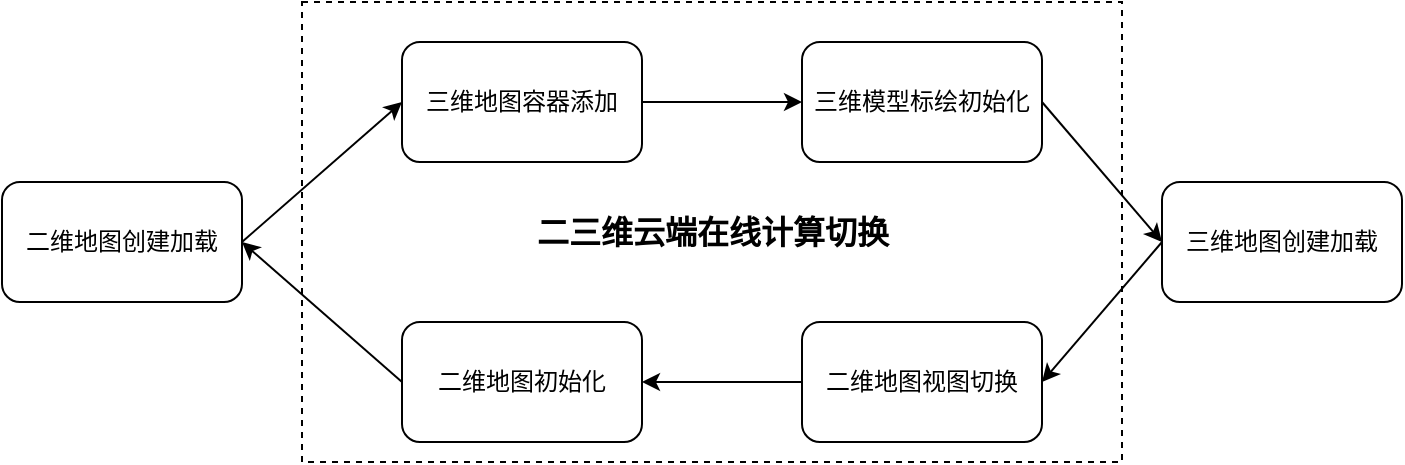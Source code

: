 <mxfile version="24.7.7">
  <diagram name="第 1 页" id="TupFjeK_ej2wpmpW3R1D">
    <mxGraphModel dx="1221" dy="725" grid="1" gridSize="10" guides="1" tooltips="1" connect="1" arrows="1" fold="1" page="1" pageScale="1" pageWidth="827" pageHeight="1169" math="0" shadow="0">
      <root>
        <mxCell id="0" />
        <mxCell id="1" parent="0" />
        <mxCell id="JdrCi-qgXTBV3TVLPhcE-6" value="" style="rounded=0;whiteSpace=wrap;html=1;fillColor=none;dashed=1;" vertex="1" parent="1">
          <mxGeometry x="190" y="240" width="410" height="230" as="geometry" />
        </mxCell>
        <mxCell id="JdrCi-qgXTBV3TVLPhcE-8" style="rounded=0;orthogonalLoop=1;jettySize=auto;html=1;exitX=1;exitY=0.5;exitDx=0;exitDy=0;entryX=0;entryY=0.5;entryDx=0;entryDy=0;" edge="1" parent="1" source="JdrCi-qgXTBV3TVLPhcE-1" target="JdrCi-qgXTBV3TVLPhcE-3">
          <mxGeometry relative="1" as="geometry" />
        </mxCell>
        <mxCell id="JdrCi-qgXTBV3TVLPhcE-1" value="二维地图创建加载" style="rounded=1;whiteSpace=wrap;html=1;" vertex="1" parent="1">
          <mxGeometry x="40" y="330" width="120" height="60" as="geometry" />
        </mxCell>
        <mxCell id="JdrCi-qgXTBV3TVLPhcE-14" style="rounded=0;orthogonalLoop=1;jettySize=auto;html=1;exitX=0;exitY=0.5;exitDx=0;exitDy=0;entryX=1;entryY=0.5;entryDx=0;entryDy=0;" edge="1" parent="1" source="JdrCi-qgXTBV3TVLPhcE-2" target="JdrCi-qgXTBV3TVLPhcE-7">
          <mxGeometry relative="1" as="geometry" />
        </mxCell>
        <mxCell id="JdrCi-qgXTBV3TVLPhcE-2" value="三维地图创建加载" style="rounded=1;whiteSpace=wrap;html=1;" vertex="1" parent="1">
          <mxGeometry x="620" y="330" width="120" height="60" as="geometry" />
        </mxCell>
        <mxCell id="JdrCi-qgXTBV3TVLPhcE-9" style="edgeStyle=orthogonalEdgeStyle;rounded=0;orthogonalLoop=1;jettySize=auto;html=1;exitX=1;exitY=0.5;exitDx=0;exitDy=0;" edge="1" parent="1" source="JdrCi-qgXTBV3TVLPhcE-3" target="JdrCi-qgXTBV3TVLPhcE-4">
          <mxGeometry relative="1" as="geometry" />
        </mxCell>
        <mxCell id="JdrCi-qgXTBV3TVLPhcE-3" value="三维地图容器添加" style="rounded=1;whiteSpace=wrap;html=1;" vertex="1" parent="1">
          <mxGeometry x="240" y="260" width="120" height="60" as="geometry" />
        </mxCell>
        <mxCell id="JdrCi-qgXTBV3TVLPhcE-10" style="rounded=0;orthogonalLoop=1;jettySize=auto;html=1;exitX=1;exitY=0.5;exitDx=0;exitDy=0;entryX=0;entryY=0.5;entryDx=0;entryDy=0;" edge="1" parent="1" source="JdrCi-qgXTBV3TVLPhcE-4" target="JdrCi-qgXTBV3TVLPhcE-2">
          <mxGeometry relative="1" as="geometry" />
        </mxCell>
        <mxCell id="JdrCi-qgXTBV3TVLPhcE-4" value="三维模型标绘初始化" style="rounded=1;whiteSpace=wrap;html=1;" vertex="1" parent="1">
          <mxGeometry x="440" y="260" width="120" height="60" as="geometry" />
        </mxCell>
        <mxCell id="JdrCi-qgXTBV3TVLPhcE-15" style="edgeStyle=orthogonalEdgeStyle;rounded=0;orthogonalLoop=1;jettySize=auto;html=1;exitX=0;exitY=0.5;exitDx=0;exitDy=0;" edge="1" parent="1" source="JdrCi-qgXTBV3TVLPhcE-7" target="JdrCi-qgXTBV3TVLPhcE-12">
          <mxGeometry relative="1" as="geometry" />
        </mxCell>
        <mxCell id="JdrCi-qgXTBV3TVLPhcE-7" value="二维地图视图切换" style="rounded=1;whiteSpace=wrap;html=1;" vertex="1" parent="1">
          <mxGeometry x="440" y="400" width="120" height="60" as="geometry" />
        </mxCell>
        <mxCell id="JdrCi-qgXTBV3TVLPhcE-16" style="rounded=0;orthogonalLoop=1;jettySize=auto;html=1;exitX=0;exitY=0.5;exitDx=0;exitDy=0;entryX=1;entryY=0.5;entryDx=0;entryDy=0;" edge="1" parent="1" source="JdrCi-qgXTBV3TVLPhcE-12" target="JdrCi-qgXTBV3TVLPhcE-1">
          <mxGeometry relative="1" as="geometry" />
        </mxCell>
        <mxCell id="JdrCi-qgXTBV3TVLPhcE-12" value="二维地图初始化" style="rounded=1;whiteSpace=wrap;html=1;" vertex="1" parent="1">
          <mxGeometry x="240" y="400" width="120" height="60" as="geometry" />
        </mxCell>
        <mxCell id="JdrCi-qgXTBV3TVLPhcE-17" value="&lt;b&gt;&lt;font style=&quot;font-size: 16px;&quot;&gt;二三维云端在线计算切换&lt;/font&gt;&lt;/b&gt;" style="text;html=1;align=center;verticalAlign=middle;whiteSpace=wrap;rounded=0;" vertex="1" parent="1">
          <mxGeometry x="302.5" y="340" width="185" height="30" as="geometry" />
        </mxCell>
      </root>
    </mxGraphModel>
  </diagram>
</mxfile>
